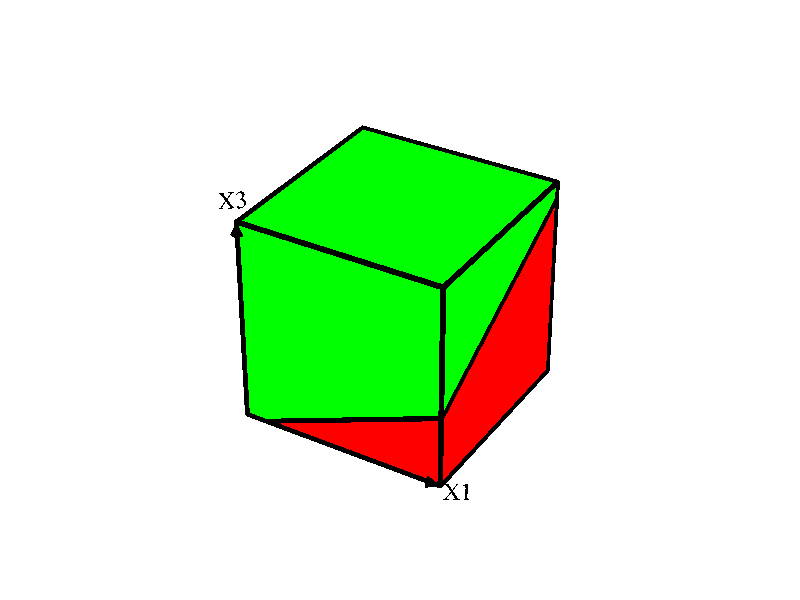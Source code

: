 #version 3.7;
#include "shapes.inc"
background {color rgb<1.000000,1.000000,1.000000>}
camera {
perspective
right x*image_width/image_height
location <3.962000, 4.827000, -5.270000>
look_at <0.500000, 0.500000, 0.500000>
angle 25.000000
sky <0.000000, 1.000000, 0.000000>
}
light_source { <3.962000, 4.827000, -5.270000> rgb<1.000000, 1.000000, 1.000000> shadowless}

global_settings { assumed_gamma 2.2 }
union {

#declare csys =
  texture { pigment { rgbt <0.000000,0.000000,0.000000,0.> } finish {ambient 0.600000 diffuse 0.600000 reflection 0.000000} }    cylinder {<                 0,                 0,                 0>,
              <              0.94,                 0,                 0>,
                            0.01
    texture { csys }
  }
    cone {<              0.94,                 0,                 0>,
                            0.03,
              <                 1,                 0,                 0>,
              0
    texture { csys }
  }
#declare CamLoc = <3.962000,-5.270000,4.827000>;
#declare CamSky = <0.000000,0.000000,1.000000>;
#declare CamLA = <0.500000,0.500000,0.500000>;
#declare TextLowerLeft=<1.000000, 0.000000, 0.000000>;
#declare TransVec1=vnormalize(TextLowerLeft-CamLoc);
#declare TransVec2=vnormalize(vcross(TransVec1,CamSky));
#declare TransVec3=vnormalize(vcross(TransVec1,TransVec2));
#declare X1 =
text {ttf "timrom.ttf" "X1" 0, 0
pigment {rgb<0,0,0>}
scale 0.100000
Shear_Trans(TransVec2,-TransVec3,TransVec1) translate TextLowerLeft
}
#declare Min = min_extent ( X1 );
#declare Max = max_extent ( X1 );
object { X1 translate (Min - Max) / 2 + <0.100000,0.000000,0.000000>}
    cylinder {<                 0,                 0,                 0>,
              <                 0,              0.94,                 0>,
                            0.01
    texture { csys }
  }
    cone {<                 0,              0.94,                 0>,
                            0.03,
              <                 0,                 1,                 0>,
              0
    texture { csys }
  }
#declare CamLoc = <3.962000,-5.270000,4.827000>;
#declare CamSky = <0.000000,0.000000,1.000000>;
#declare CamLA = <0.500000,0.500000,0.500000>;
#declare TextLowerLeft=<0.000000, 1.000000, 0.000000>;
#declare TransVec1=vnormalize(TextLowerLeft-CamLoc);
#declare TransVec2=vnormalize(vcross(TransVec1,CamSky));
#declare TransVec3=vnormalize(vcross(TransVec1,TransVec2));
#declare X2 =
text {ttf "timrom.ttf" "X2" 0, 0
pigment {rgb<0,0,0>}
scale 0.100000
Shear_Trans(TransVec2,-TransVec3,TransVec1) translate TextLowerLeft
}
#declare Min = min_extent ( X2 );
#declare Max = max_extent ( X2 );
object { X2 translate (Min - Max) / 2 + <0.000000,0.100000,0.000000>}
    cylinder {<                 0,                 0,                 0>,
              <                 0,                 0,              0.94>,
                            0.01
    texture { csys }
  }
    cone {<                 0,                 0,              0.94>,
                            0.03,
              <                 0,                 0,                 1>,
              0
    texture { csys }
  }
#declare CamLoc = <3.962000,-5.270000,4.827000>;
#declare CamSky = <0.000000,0.000000,1.000000>;
#declare CamLA = <0.500000,0.500000,0.500000>;
#declare TextLowerLeft=<0.000000, 0.000000, 1.000000>;
#declare TransVec1=vnormalize(TextLowerLeft-CamLoc);
#declare TransVec2=vnormalize(vcross(TransVec1,CamSky));
#declare TransVec3=vnormalize(vcross(TransVec1,TransVec2));
#declare X3 =
text {ttf "timrom.ttf" "X3" 0, 0
pigment {rgb<0,0,0>}
scale 0.100000
Shear_Trans(TransVec2,-TransVec3,TransVec1) translate TextLowerLeft
}
#declare Min = min_extent ( X3 );
#declare Max = max_extent ( X3 );
object { X3 translate (Min - Max) / 2 + <0.000000,0.000000,0.100000>}
#declare grainface0 =
  texture { pigment { rgbt <1.000000,0.000000,0.000000,0.000000> } finish {ambient 0.600000 diffuse 0.600000 reflection 0.000000} }
// poly face 1
triangle {<                 0,                 1,                 0>,
          <                -0,    0.072876995892,                -0>,
          <                -0,                 1,    0.523792986818>
            texture { grainface0 }
  }
#declare grainface1 =
  texture { pigment { rgbt <1.000000,0.000000,0.000000,0.000000> } finish {ambient 0.600000 diffuse 0.600000 reflection 0.000000} }
// poly face 2
triangle {<                 1,                 0,                 0>,
          <                 1,                 1,                 0>,
          <                 1,                 1,    0.921109989703>
            texture { grainface1 }
  }
triangle {<                 1,                 1,    0.921109989703>,
          <                 1,                -0,    0.356143977106>,
          <                 1,                 0,                 0>
            texture { grainface1 }
  }
#declare grainface2 =
  texture { pigment { rgbt <1.000000,0.000000,0.000000,0.000000> } finish {ambient 0.600000 diffuse 0.600000 reflection 0.000000} }
// poly face 3
triangle {<                 1,                 0,                 0>,
          <                 1,                -0,    0.356143977106>,
          <    0.103627646137,                -0,                -0>
            texture { grainface2 }
  }
#declare grainface3 =
  texture { pigment { rgbt <1.000000,0.000000,0.000000,0.000000> } finish {ambient 0.600000 diffuse 0.600000 reflection 0.000000} }
// poly face 4
triangle {<                 1,                 1,                 0>,
          <                 0,                 1,                 0>,
          <                -0,                 1,    0.523792986818>
            texture { grainface3 }
  }
triangle {<                -0,                 1,    0.523792986818>,
          <                 1,                 1,    0.921109989703>,
          <                 1,                 1,                 0>
            texture { grainface3 }
  }
#declare grainface4 =
  texture { pigment { rgbt <1.000000,0.000000,0.000000,0.000000> } finish {ambient 0.600000 diffuse 0.600000 reflection 0.000000} }
// poly face 5
triangle {<                 0,                 1,                 0>,
          <                 1,                 1,                 0>,
          <                 1,                 0,                 0>
            texture { grainface4 }
  }
triangle {<                 1,                 0,                 0>,
          <    0.103627646137,                -0,                -0>,
          <                -0,    0.072876995892,                -0>
            texture { grainface4 }
  }
triangle {<                 1,                 0,                 0>,
          <                -0,    0.072876995892,                -0>,
          <                 0,                 1,                 0>
            texture { grainface4 }
  }
#declare grainface5 =
  texture { pigment { rgbt <0.498039,0.498039,0.000000,0.000000> } finish {ambient 0.600000 diffuse 0.600000 reflection 0.000000} }
// poly face 6
triangle {<                -0,    0.072876995892,                -0>,
          <                -0,                 1,    0.523792986818>,
          <                 1,                 1,    0.921109989703>
            texture { grainface5 }
  }
triangle {<                 1,                 1,    0.921109989703>,
          <                 1,                -0,    0.356143977106>,
          <    0.103627646137,                -0,                -0>
            texture { grainface5 }
  }
triangle {<                 1,                 1,    0.921109989703>,
          <    0.103627646137,                -0,                -0>,
          <                -0,    0.072876995892,                -0>
            texture { grainface5 }
  }
#declare grainface6 =
  texture { pigment { rgbt <0.000000,1.000000,0.000000,0.000000> } finish {ambient 0.600000 diffuse 0.600000 reflection 0.000000} }
// poly face 7
triangle {<                 0,                 0,                 0>,
          <                 0,                 0,                 1>,
          <                 0,                 1,                 1>
            texture { grainface6 }
  }
triangle {<                 0,                 1,                 1>,
          <                -0,                 1,    0.523792986818>,
          <                -0,    0.072876995892,                -0>
            texture { grainface6 }
  }
triangle {<                 0,                 1,                 1>,
          <                -0,    0.072876995892,                -0>,
          <                 0,                 0,                 0>
            texture { grainface6 }
  }
#declare grainface7 =
  texture { pigment { rgbt <0.000000,1.000000,0.000000,0.000000> } finish {ambient 0.600000 diffuse 0.600000 reflection 0.000000} }
// poly face 8
triangle {<                 1,                 1,                 1>,
          <                 1,                 0,                 1>,
          <                 1,                -0,    0.356143977106>
            texture { grainface7 }
  }
triangle {<                 1,                -0,    0.356143977106>,
          <                 1,                 1,    0.921109989703>,
          <                 1,                 1,                 1>
            texture { grainface7 }
  }
#declare grainface8 =
  texture { pigment { rgbt <0.000000,1.000000,0.000000,0.000000> } finish {ambient 0.600000 diffuse 0.600000 reflection 0.000000} }
// poly face 9
triangle {<                 1,                 0,                 1>,
          <                 0,                 0,                 1>,
          <                 0,                 0,                 0>
            texture { grainface8 }
  }
triangle {<                 0,                 0,                 0>,
          <    0.103627646137,                -0,                -0>,
          <                 1,                -0,    0.356143977106>
            texture { grainface8 }
  }
triangle {<                 0,                 0,                 0>,
          <                 1,                -0,    0.356143977106>,
          <                 1,                 0,                 1>
            texture { grainface8 }
  }
#declare grainface9 =
  texture { pigment { rgbt <0.000000,1.000000,0.000000,0.000000> } finish {ambient 0.600000 diffuse 0.600000 reflection 0.000000} }
// poly face 10
triangle {<                 0,                 1,                 1>,
          <                 1,                 1,                 1>,
          <                 1,                 1,    0.921109989703>
            texture { grainface9 }
  }
triangle {<                 1,                 1,    0.921109989703>,
          <                -0,                 1,    0.523792986818>,
          <                 0,                 1,                 1>
            texture { grainface9 }
  }
#declare grainface10 =
  texture { pigment { rgbt <0.000000,1.000000,0.000000,0.000000> } finish {ambient 0.600000 diffuse 0.600000 reflection 0.000000} }
// poly face 11
triangle {<                 0,                 0,                 0>,
          <                -0,    0.072876995892,                -0>,
          <    0.103627646137,                -0,                -0>
            texture { grainface10 }
  }
#declare grainface11 =
  texture { pigment { rgbt <0.000000,1.000000,0.000000,0.000000> } finish {ambient 0.600000 diffuse 0.600000 reflection 0.000000} }
// poly face 12
triangle {<                 1,                 0,                 1>,
          <                 1,                 1,                 1>,
          <                 0,                 1,                 1>
            texture { grainface11 }
  }
triangle {<                 0,                 1,                 1>,
          <                 0,                 0,                 1>,
          <                 1,                 0,                 1>
            texture { grainface11 }
  }
#declare edge1 =
  texture { pigment { rgbt <0.000000,0.000000,0.000000,0.000000> } finish {ambient 0.600000 diffuse 0.600000 reflection 0.000000} }
    cylinder {<                 0,                 1,                 0>,
              <                -0,    0.072876995892,                -0>,
              0.0118902753116875
    texture { edge1 }
  }
    sphere {<                 0,                 1,                 0>,
              0.0118902753116875
    texture { edge1 }
  }
    sphere {<                -0,    0.072876995892,                -0>,
              0.0118902753116875
    texture { edge1 }
  }
#declare edge2 =
  texture { pigment { rgbt <0.000000,0.000000,0.000000,0.000000> } finish {ambient 0.600000 diffuse 0.600000 reflection 0.000000} }
    cylinder {<                -0,    0.072876995892,                -0>,
              <                -0,                 1,    0.523792986818>,
              0.0118902753116875
    texture { edge2 }
  }
    sphere {<                -0,    0.072876995892,                -0>,
              0.0118902753116875
    texture { edge2 }
  }
    sphere {<                -0,                 1,    0.523792986818>,
              0.0118902753116875
    texture { edge2 }
  }
#declare edge3 =
  texture { pigment { rgbt <0.000000,0.000000,0.000000,0.000000> } finish {ambient 0.600000 diffuse 0.600000 reflection 0.000000} }
    cylinder {<                -0,                 1,    0.523792986818>,
              <                 0,                 1,                 0>,
              0.0118902753116875
    texture { edge3 }
  }
    sphere {<                -0,                 1,    0.523792986818>,
              0.0118902753116875
    texture { edge3 }
  }
    sphere {<                 0,                 1,                 0>,
              0.0118902753116875
    texture { edge3 }
  }
#declare edge4 =
  texture { pigment { rgbt <0.000000,0.000000,0.000000,0.000000> } finish {ambient 0.600000 diffuse 0.600000 reflection 0.000000} }
    cylinder {<                 1,                 0,                 0>,
              <                 1,                 1,                 0>,
              0.0118902753116875
    texture { edge4 }
  }
    sphere {<                 1,                 0,                 0>,
              0.0118902753116875
    texture { edge4 }
  }
    sphere {<                 1,                 1,                 0>,
              0.0118902753116875
    texture { edge4 }
  }
#declare edge5 =
  texture { pigment { rgbt <0.000000,0.000000,0.000000,0.000000> } finish {ambient 0.600000 diffuse 0.600000 reflection 0.000000} }
    cylinder {<                 1,                 1,                 0>,
              <                 1,                 1,    0.921109989703>,
              0.0118902753116875
    texture { edge5 }
  }
    sphere {<                 1,                 1,                 0>,
              0.0118902753116875
    texture { edge5 }
  }
    sphere {<                 1,                 1,    0.921109989703>,
              0.0118902753116875
    texture { edge5 }
  }
#declare edge6 =
  texture { pigment { rgbt <0.000000,0.000000,0.000000,0.000000> } finish {ambient 0.600000 diffuse 0.600000 reflection 0.000000} }
    cylinder {<                 1,                 1,    0.921109989703>,
              <                 1,                -0,    0.356143977106>,
              0.0118902753116875
    texture { edge6 }
  }
    sphere {<                 1,                 1,    0.921109989703>,
              0.0118902753116875
    texture { edge6 }
  }
    sphere {<                 1,                -0,    0.356143977106>,
              0.0118902753116875
    texture { edge6 }
  }
#declare edge7 =
  texture { pigment { rgbt <0.000000,0.000000,0.000000,0.000000> } finish {ambient 0.600000 diffuse 0.600000 reflection 0.000000} }
    cylinder {<                 1,                -0,    0.356143977106>,
              <                 1,                 0,                 0>,
              0.0118902753116875
    texture { edge7 }
  }
    sphere {<                 1,                -0,    0.356143977106>,
              0.0118902753116875
    texture { edge7 }
  }
    sphere {<                 1,                 0,                 0>,
              0.0118902753116875
    texture { edge7 }
  }
#declare edge8 =
  texture { pigment { rgbt <0.000000,0.000000,0.000000,0.000000> } finish {ambient 0.600000 diffuse 0.600000 reflection 0.000000} }
    cylinder {<                 1,                -0,    0.356143977106>,
              <    0.103627646137,                -0,                -0>,
              0.0118902753116875
    texture { edge8 }
  }
    sphere {<                 1,                -0,    0.356143977106>,
              0.0118902753116875
    texture { edge8 }
  }
    sphere {<    0.103627646137,                -0,                -0>,
              0.0118902753116875
    texture { edge8 }
  }
#declare edge9 =
  texture { pigment { rgbt <0.000000,0.000000,0.000000,0.000000> } finish {ambient 0.600000 diffuse 0.600000 reflection 0.000000} }
    cylinder {<    0.103627646137,                -0,                -0>,
              <                 1,                 0,                 0>,
              0.0118902753116875
    texture { edge9 }
  }
    sphere {<    0.103627646137,                -0,                -0>,
              0.0118902753116875
    texture { edge9 }
  }
    sphere {<                 1,                 0,                 0>,
              0.0118902753116875
    texture { edge9 }
  }
#declare edge10 =
  texture { pigment { rgbt <0.000000,0.000000,0.000000,0.000000> } finish {ambient 0.600000 diffuse 0.600000 reflection 0.000000} }
    cylinder {<                 1,                 1,                 0>,
              <                 0,                 1,                 0>,
              0.0118902753116875
    texture { edge10 }
  }
    sphere {<                 1,                 1,                 0>,
              0.0118902753116875
    texture { edge10 }
  }
    sphere {<                 0,                 1,                 0>,
              0.0118902753116875
    texture { edge10 }
  }
#declare edge11 =
  texture { pigment { rgbt <0.000000,0.000000,0.000000,0.000000> } finish {ambient 0.600000 diffuse 0.600000 reflection 0.000000} }
    cylinder {<                -0,                 1,    0.523792986818>,
              <                 1,                 1,    0.921109989703>,
              0.0118902753116875
    texture { edge11 }
  }
    sphere {<                -0,                 1,    0.523792986818>,
              0.0118902753116875
    texture { edge11 }
  }
    sphere {<                 1,                 1,    0.921109989703>,
              0.0118902753116875
    texture { edge11 }
  }
#declare edge12 =
  texture { pigment { rgbt <0.000000,0.000000,0.000000,0.000000> } finish {ambient 0.600000 diffuse 0.600000 reflection 0.000000} }
    cylinder {<    0.103627646137,                -0,                -0>,
              <                -0,    0.072876995892,                -0>,
              0.0118902753116875
    texture { edge12 }
  }
    sphere {<    0.103627646137,                -0,                -0>,
              0.0118902753116875
    texture { edge12 }
  }
    sphere {<                -0,    0.072876995892,                -0>,
              0.0118902753116875
    texture { edge12 }
  }
#declare edge13 =
  texture { pigment { rgbt <0.000000,0.000000,0.000000,0.000000> } finish {ambient 0.600000 diffuse 0.600000 reflection 0.000000} }
    cylinder {<                 0,                 0,                 0>,
              <                 0,                 0,                 1>,
              0.0118902753116875
    texture { edge13 }
  }
    sphere {<                 0,                 0,                 0>,
              0.0118902753116875
    texture { edge13 }
  }
    sphere {<                 0,                 0,                 1>,
              0.0118902753116875
    texture { edge13 }
  }
#declare edge14 =
  texture { pigment { rgbt <0.000000,0.000000,0.000000,0.000000> } finish {ambient 0.600000 diffuse 0.600000 reflection 0.000000} }
    cylinder {<                 0,                 0,                 1>,
              <                 0,                 1,                 1>,
              0.0118902753116875
    texture { edge14 }
  }
    sphere {<                 0,                 0,                 1>,
              0.0118902753116875
    texture { edge14 }
  }
    sphere {<                 0,                 1,                 1>,
              0.0118902753116875
    texture { edge14 }
  }
#declare edge15 =
  texture { pigment { rgbt <0.000000,0.000000,0.000000,0.000000> } finish {ambient 0.600000 diffuse 0.600000 reflection 0.000000} }
    cylinder {<                 0,                 1,                 1>,
              <                -0,                 1,    0.523792986818>,
              0.0118902753116875
    texture { edge15 }
  }
    sphere {<                 0,                 1,                 1>,
              0.0118902753116875
    texture { edge15 }
  }
    sphere {<                -0,                 1,    0.523792986818>,
              0.0118902753116875
    texture { edge15 }
  }
#declare edge16 =
  texture { pigment { rgbt <0.000000,0.000000,0.000000,0.000000> } finish {ambient 0.600000 diffuse 0.600000 reflection 0.000000} }
    cylinder {<                -0,    0.072876995892,                -0>,
              <                 0,                 0,                 0>,
              0.0118902753116875
    texture { edge16 }
  }
    sphere {<                -0,    0.072876995892,                -0>,
              0.0118902753116875
    texture { edge16 }
  }
    sphere {<                 0,                 0,                 0>,
              0.0118902753116875
    texture { edge16 }
  }
#declare edge17 =
  texture { pigment { rgbt <0.000000,0.000000,0.000000,0.000000> } finish {ambient 0.600000 diffuse 0.600000 reflection 0.000000} }
    cylinder {<                 1,                 1,                 1>,
              <                 1,                 0,                 1>,
              0.0118902753116875
    texture { edge17 }
  }
    sphere {<                 1,                 1,                 1>,
              0.0118902753116875
    texture { edge17 }
  }
    sphere {<                 1,                 0,                 1>,
              0.0118902753116875
    texture { edge17 }
  }
#declare edge18 =
  texture { pigment { rgbt <0.000000,0.000000,0.000000,0.000000> } finish {ambient 0.600000 diffuse 0.600000 reflection 0.000000} }
    cylinder {<                 1,                 0,                 1>,
              <                 1,                -0,    0.356143977106>,
              0.0118902753116875
    texture { edge18 }
  }
    sphere {<                 1,                 0,                 1>,
              0.0118902753116875
    texture { edge18 }
  }
    sphere {<                 1,                -0,    0.356143977106>,
              0.0118902753116875
    texture { edge18 }
  }
#declare edge19 =
  texture { pigment { rgbt <0.000000,0.000000,0.000000,0.000000> } finish {ambient 0.600000 diffuse 0.600000 reflection 0.000000} }
    cylinder {<                 1,                 1,    0.921109989703>,
              <                 1,                 1,                 1>,
              0.0118902753116875
    texture { edge19 }
  }
    sphere {<                 1,                 1,    0.921109989703>,
              0.0118902753116875
    texture { edge19 }
  }
    sphere {<                 1,                 1,                 1>,
              0.0118902753116875
    texture { edge19 }
  }
#declare edge20 =
  texture { pigment { rgbt <0.000000,0.000000,0.000000,0.000000> } finish {ambient 0.600000 diffuse 0.600000 reflection 0.000000} }
    cylinder {<                 1,                 0,                 1>,
              <                 0,                 0,                 1>,
              0.0118902753116875
    texture { edge20 }
  }
    sphere {<                 1,                 0,                 1>,
              0.0118902753116875
    texture { edge20 }
  }
    sphere {<                 0,                 0,                 1>,
              0.0118902753116875
    texture { edge20 }
  }
#declare edge21 =
  texture { pigment { rgbt <0.000000,0.000000,0.000000,0.000000> } finish {ambient 0.600000 diffuse 0.600000 reflection 0.000000} }
    cylinder {<                 0,                 0,                 0>,
              <    0.103627646137,                -0,                -0>,
              0.0118902753116875
    texture { edge21 }
  }
    sphere {<                 0,                 0,                 0>,
              0.0118902753116875
    texture { edge21 }
  }
    sphere {<    0.103627646137,                -0,                -0>,
              0.0118902753116875
    texture { edge21 }
  }
#declare edge22 =
  texture { pigment { rgbt <0.000000,0.000000,0.000000,0.000000> } finish {ambient 0.600000 diffuse 0.600000 reflection 0.000000} }
    cylinder {<                 0,                 1,                 1>,
              <                 1,                 1,                 1>,
              0.0118902753116875
    texture { edge22 }
  }
    sphere {<                 0,                 1,                 1>,
              0.0118902753116875
    texture { edge22 }
  }
    sphere {<                 1,                 1,                 1>,
              0.0118902753116875
    texture { edge22 }
  }
rotate<-90,  0,  0>
scale <  1,  1, -1>
}
